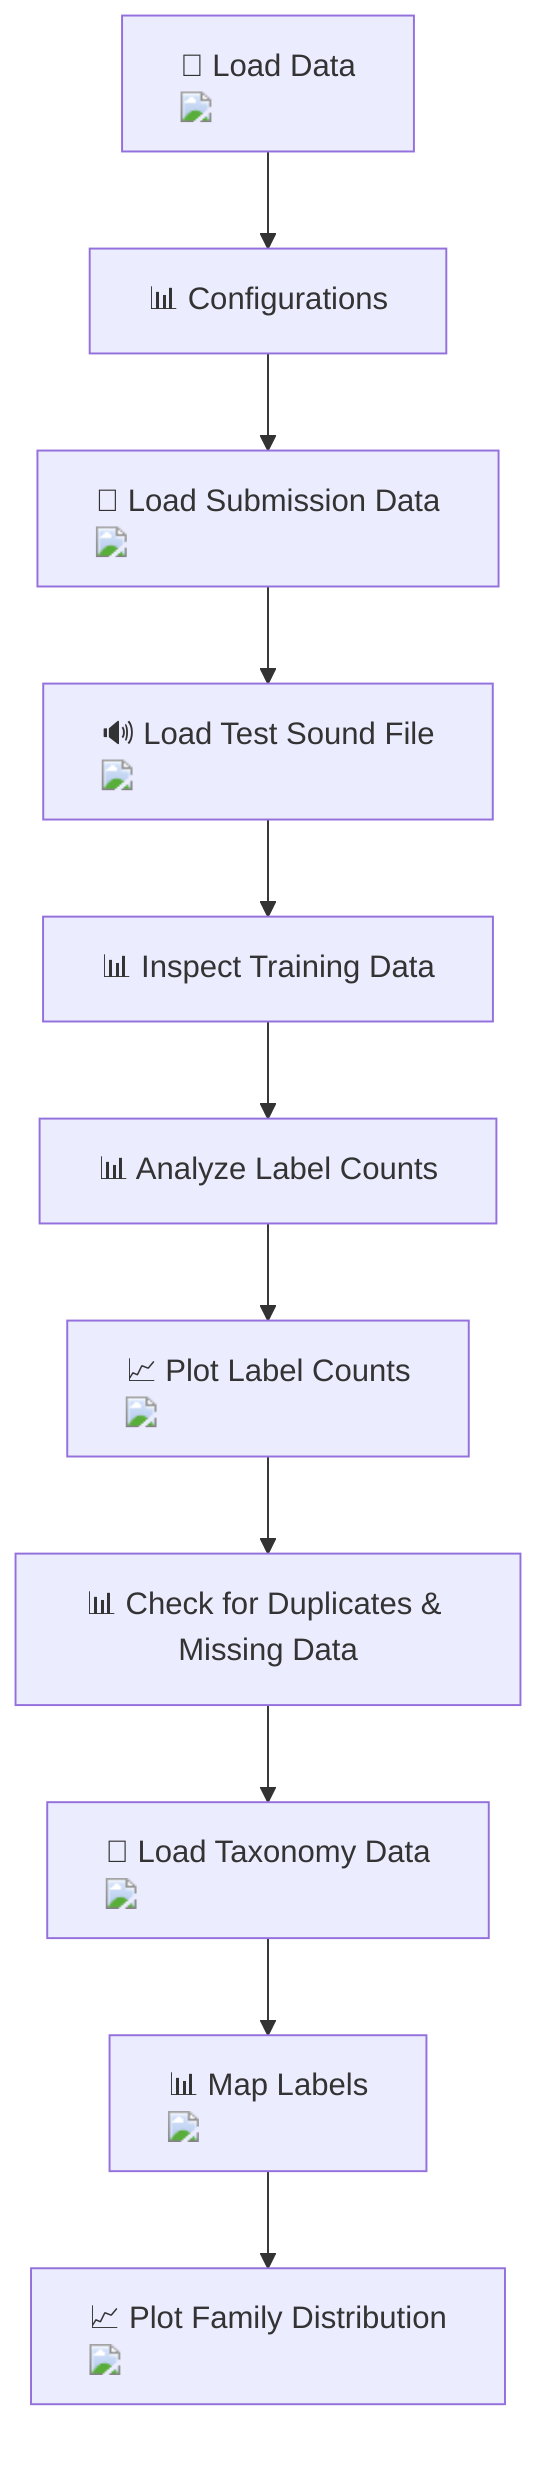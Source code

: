 flowchart TD
    A["📂 Load Data <img src='icons/file.svg' />"] --> B["📊 Configurations"]
    B --> C["📂 Load Submission Data <img src='icons/file.svg' />"]
    C --> D["🔊 Load Test Sound File <img src='icons/image.svg' />"]
    D --> E["📊 Inspect Training Data"]
    E --> F["📊 Analyze Label Counts"]
    F --> G["📈 Plot Label Counts <img src='dummy_plots/lineplot_template.svg' />"]
    G --> H["📊 Check for Duplicates & Missing Data"]
    H --> I["📄 Load Taxonomy Data <img src='icons/file.svg' />"]
    I --> J["📊 Map Labels <img src='icons/table.svg' />"]
    J --> K["📈 Plot Family Distribution <img src='dummy_plots/barplot_template.svg' />"]